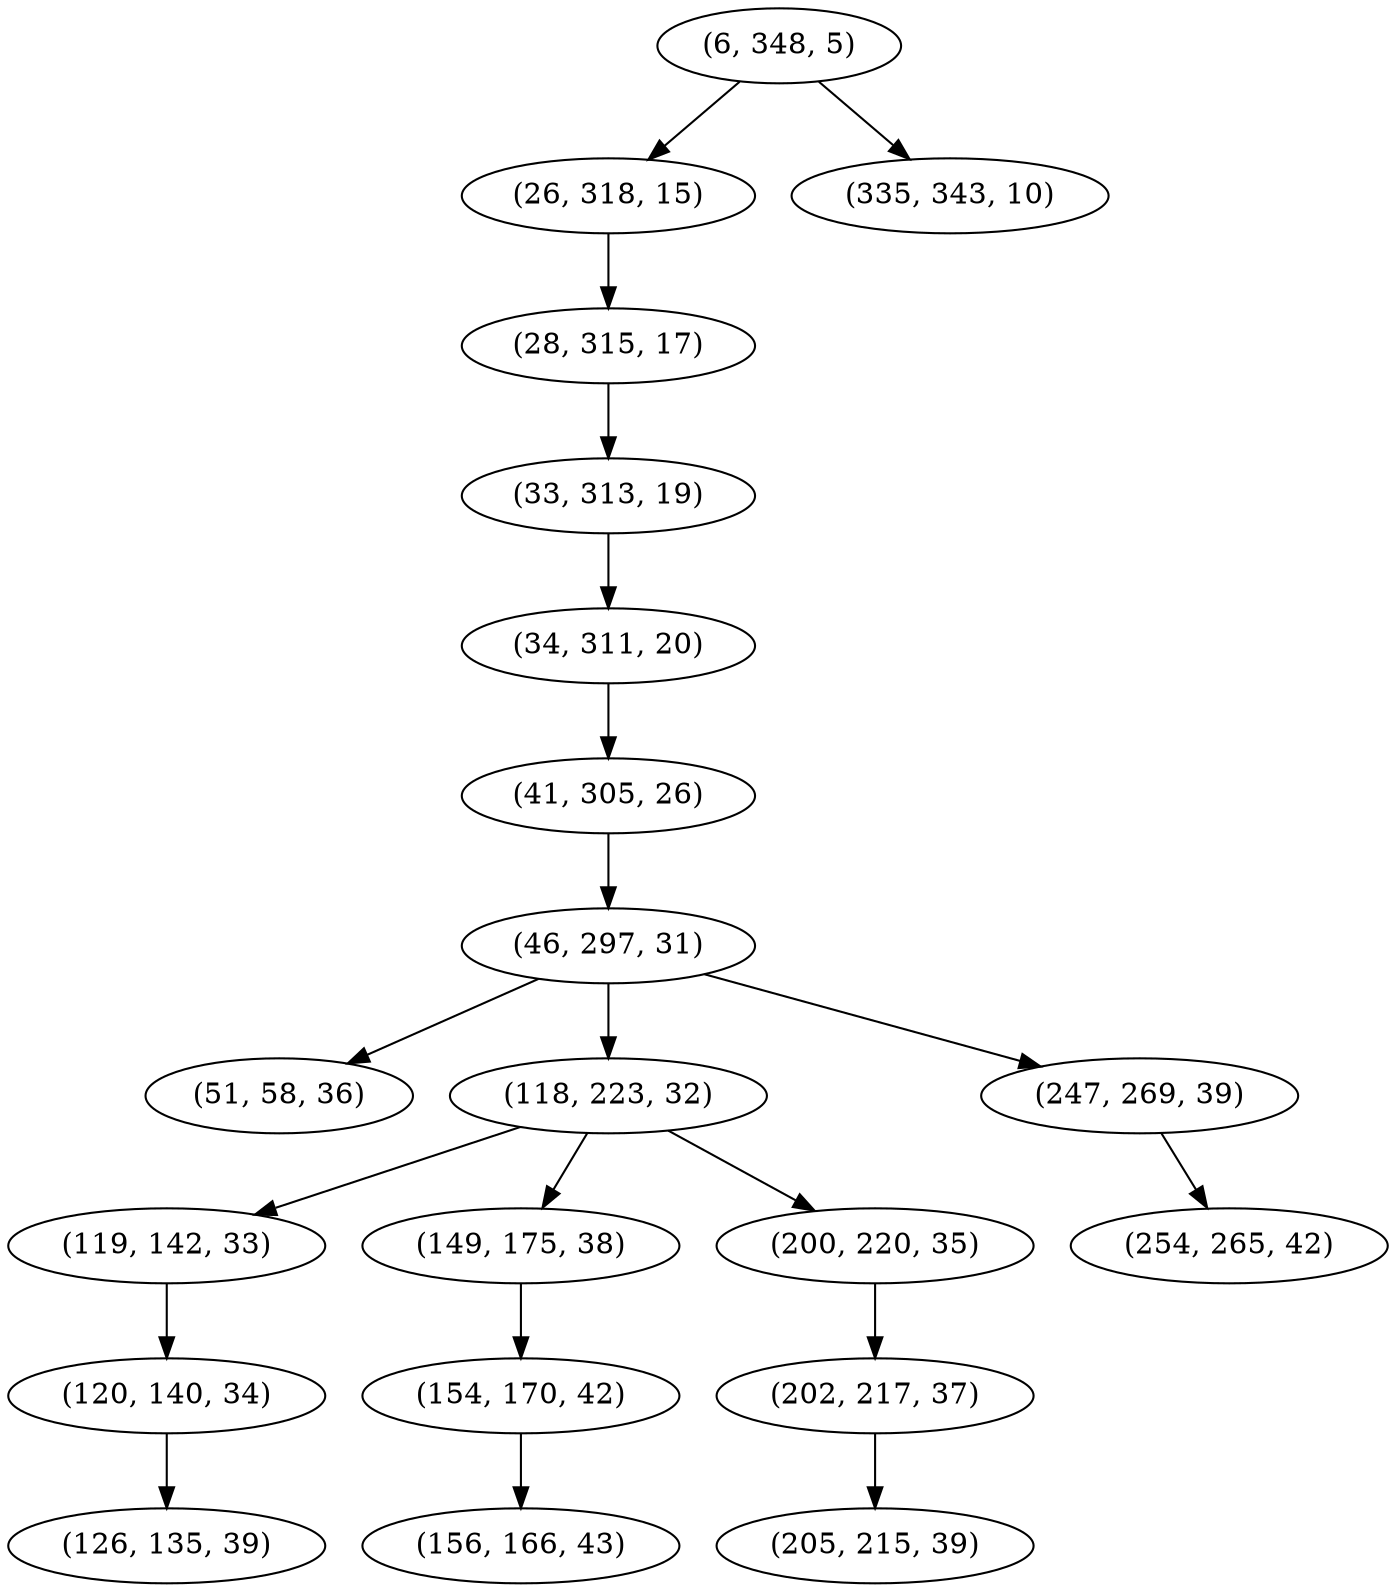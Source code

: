 digraph tree {
    "(6, 348, 5)";
    "(26, 318, 15)";
    "(28, 315, 17)";
    "(33, 313, 19)";
    "(34, 311, 20)";
    "(41, 305, 26)";
    "(46, 297, 31)";
    "(51, 58, 36)";
    "(118, 223, 32)";
    "(119, 142, 33)";
    "(120, 140, 34)";
    "(126, 135, 39)";
    "(149, 175, 38)";
    "(154, 170, 42)";
    "(156, 166, 43)";
    "(200, 220, 35)";
    "(202, 217, 37)";
    "(205, 215, 39)";
    "(247, 269, 39)";
    "(254, 265, 42)";
    "(335, 343, 10)";
    "(6, 348, 5)" -> "(26, 318, 15)";
    "(6, 348, 5)" -> "(335, 343, 10)";
    "(26, 318, 15)" -> "(28, 315, 17)";
    "(28, 315, 17)" -> "(33, 313, 19)";
    "(33, 313, 19)" -> "(34, 311, 20)";
    "(34, 311, 20)" -> "(41, 305, 26)";
    "(41, 305, 26)" -> "(46, 297, 31)";
    "(46, 297, 31)" -> "(51, 58, 36)";
    "(46, 297, 31)" -> "(118, 223, 32)";
    "(46, 297, 31)" -> "(247, 269, 39)";
    "(118, 223, 32)" -> "(119, 142, 33)";
    "(118, 223, 32)" -> "(149, 175, 38)";
    "(118, 223, 32)" -> "(200, 220, 35)";
    "(119, 142, 33)" -> "(120, 140, 34)";
    "(120, 140, 34)" -> "(126, 135, 39)";
    "(149, 175, 38)" -> "(154, 170, 42)";
    "(154, 170, 42)" -> "(156, 166, 43)";
    "(200, 220, 35)" -> "(202, 217, 37)";
    "(202, 217, 37)" -> "(205, 215, 39)";
    "(247, 269, 39)" -> "(254, 265, 42)";
}
